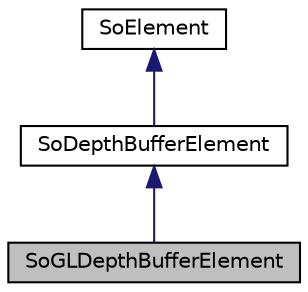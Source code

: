 digraph "SoGLDepthBufferElement"
{
 // LATEX_PDF_SIZE
  edge [fontname="Helvetica",fontsize="10",labelfontname="Helvetica",labelfontsize="10"];
  node [fontname="Helvetica",fontsize="10",shape=record];
  Node1 [label="SoGLDepthBufferElement",height=0.2,width=0.4,color="black", fillcolor="grey75", style="filled", fontcolor="black",tooltip="The SoGLDepthBufferElement controls the OpenGL depth buffer."];
  Node2 -> Node1 [dir="back",color="midnightblue",fontsize="10",style="solid",fontname="Helvetica"];
  Node2 [label="SoDepthBufferElement",height=0.2,width=0.4,color="black", fillcolor="white", style="filled",URL="$classSoDepthBufferElement.html",tooltip="The SoDepthBufferElement controls the depth buffer settings."];
  Node3 -> Node2 [dir="back",color="midnightblue",fontsize="10",style="solid",fontname="Helvetica"];
  Node3 [label="SoElement",height=0.2,width=0.4,color="black", fillcolor="white", style="filled",URL="$classSoElement.html",tooltip="SoElement is the abstract base class for all elements."];
}
